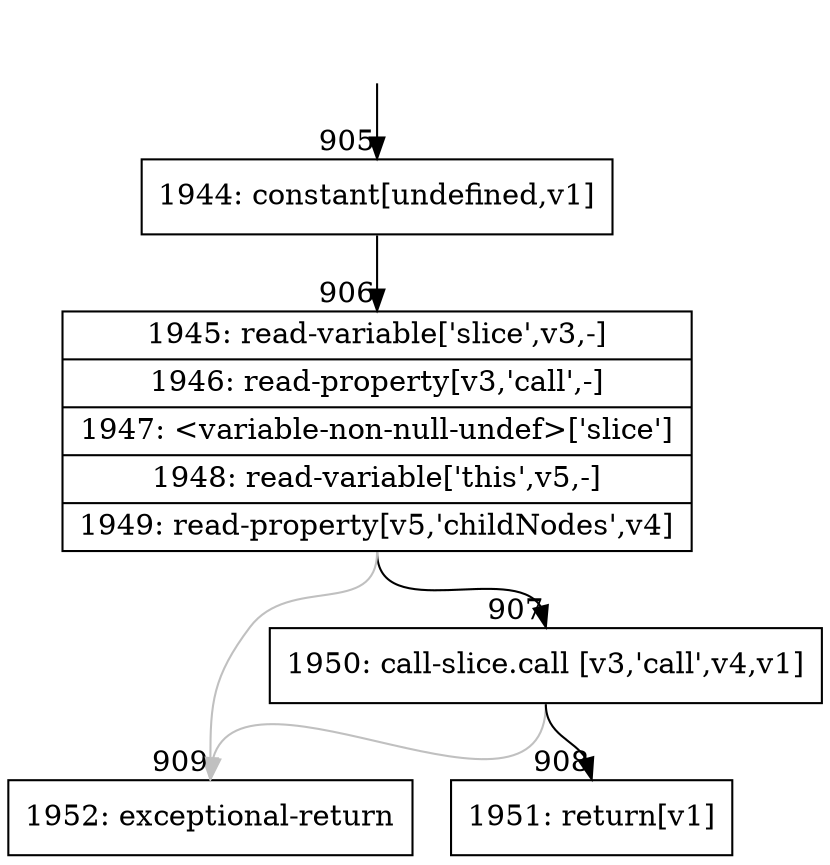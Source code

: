 digraph {
rankdir="TD"
BB_entry84[shape=none,label=""];
BB_entry84 -> BB905 [tailport=s, headport=n, headlabel="    905"]
BB905 [shape=record label="{1944: constant[undefined,v1]}" ] 
BB905 -> BB906 [tailport=s, headport=n, headlabel="      906"]
BB906 [shape=record label="{1945: read-variable['slice',v3,-]|1946: read-property[v3,'call',-]|1947: \<variable-non-null-undef\>['slice']|1948: read-variable['this',v5,-]|1949: read-property[v5,'childNodes',v4]}" ] 
BB906 -> BB907 [tailport=s, headport=n, headlabel="      907"]
BB906 -> BB909 [tailport=s, headport=n, color=gray, headlabel="      909"]
BB907 [shape=record label="{1950: call-slice.call [v3,'call',v4,v1]}" ] 
BB907 -> BB908 [tailport=s, headport=n, headlabel="      908"]
BB907 -> BB909 [tailport=s, headport=n, color=gray]
BB908 [shape=record label="{1951: return[v1]}" ] 
BB909 [shape=record label="{1952: exceptional-return}" ] 
//#$~ 515
}
